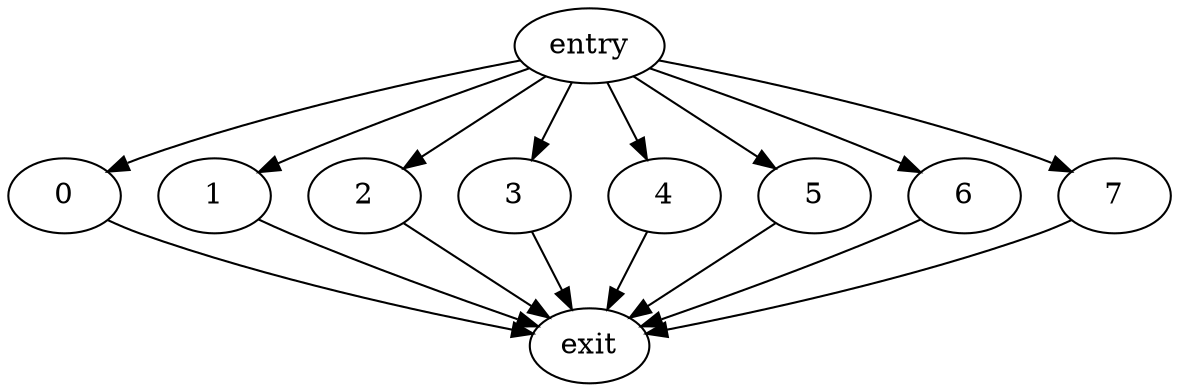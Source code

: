 digraph "join-graph-8" {
		entry		 [Weight=3];
		exit		 [Weight=5];
		0		 [Weight=1];
		1		 [Weight=2];
		2		 [Weight=3];
		3		 [Weight=4];
		4		 [Weight=5];
		5		 [Weight=6];
		6		 [Weight=7];
		7		 [Weight=8];
		entry -> 0	 [Weight=1];
		0 -> exit	 [Weight=1];
		entry -> 1	 [Weight=2];
		1 -> exit	 [Weight=2];
		entry -> 2	 [Weight=3];
		2 -> exit	 [Weight=3];
		entry -> 3	 [Weight=4];
		3 -> exit	 [Weight=4];
		entry -> 4	 [Weight=5];
		4 -> exit	 [Weight=5];
		entry -> 5	 [Weight=6];
		5 -> exit	 [Weight=6];
		entry -> 6	 [Weight=7];
		6 -> exit	 [Weight=7];
		entry -> 7	 [Weight=8];
		7 -> exit	 [Weight=8];
}